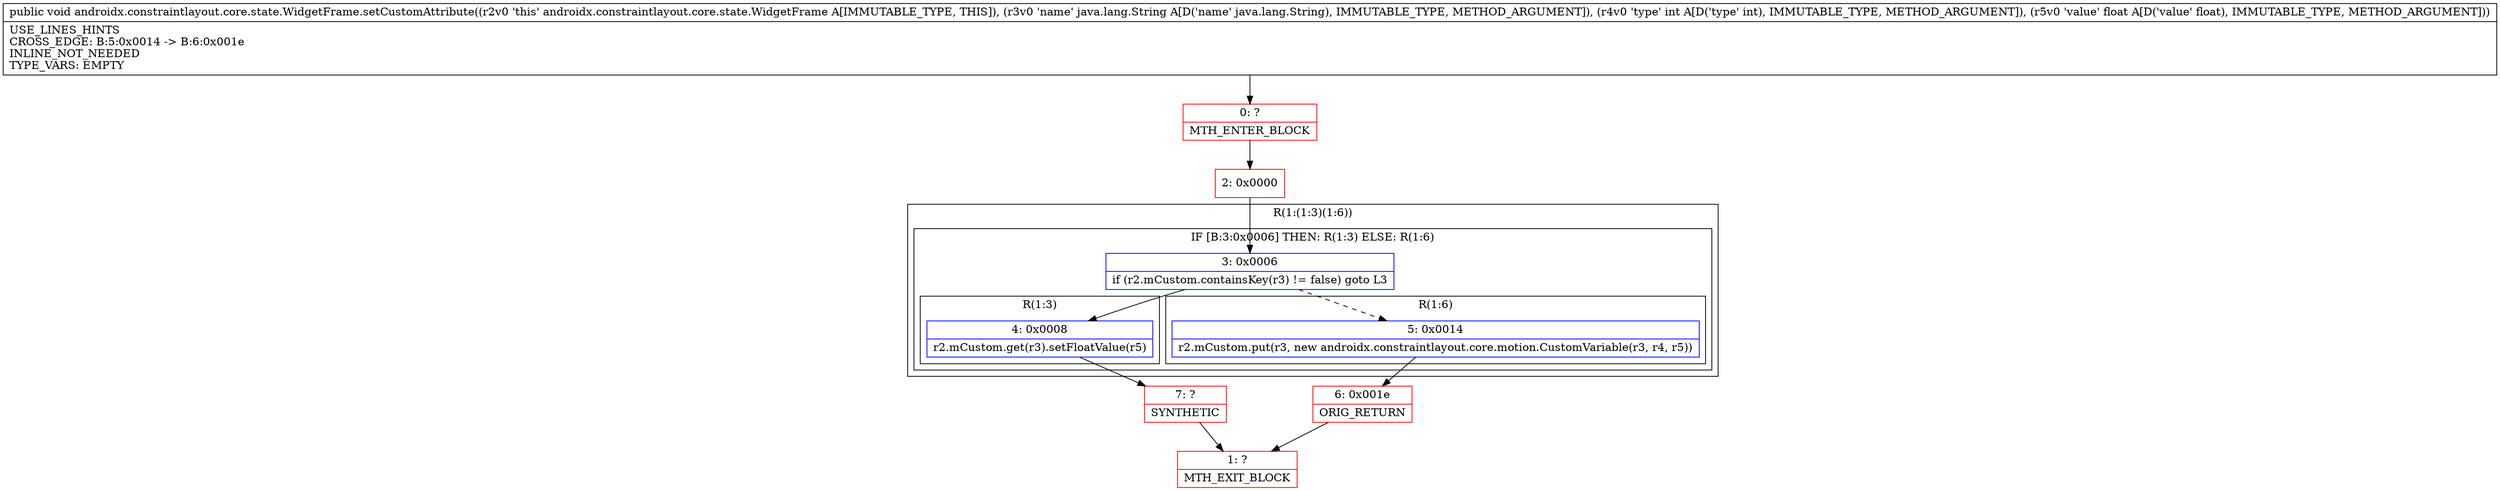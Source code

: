 digraph "CFG forandroidx.constraintlayout.core.state.WidgetFrame.setCustomAttribute(Ljava\/lang\/String;IF)V" {
subgraph cluster_Region_1189873079 {
label = "R(1:(1:3)(1:6))";
node [shape=record,color=blue];
subgraph cluster_IfRegion_1880518254 {
label = "IF [B:3:0x0006] THEN: R(1:3) ELSE: R(1:6)";
node [shape=record,color=blue];
Node_3 [shape=record,label="{3\:\ 0x0006|if (r2.mCustom.containsKey(r3) != false) goto L3\l}"];
subgraph cluster_Region_906139819 {
label = "R(1:3)";
node [shape=record,color=blue];
Node_4 [shape=record,label="{4\:\ 0x0008|r2.mCustom.get(r3).setFloatValue(r5)\l}"];
}
subgraph cluster_Region_1096464153 {
label = "R(1:6)";
node [shape=record,color=blue];
Node_5 [shape=record,label="{5\:\ 0x0014|r2.mCustom.put(r3, new androidx.constraintlayout.core.motion.CustomVariable(r3, r4, r5))\l}"];
}
}
}
Node_0 [shape=record,color=red,label="{0\:\ ?|MTH_ENTER_BLOCK\l}"];
Node_2 [shape=record,color=red,label="{2\:\ 0x0000}"];
Node_7 [shape=record,color=red,label="{7\:\ ?|SYNTHETIC\l}"];
Node_1 [shape=record,color=red,label="{1\:\ ?|MTH_EXIT_BLOCK\l}"];
Node_6 [shape=record,color=red,label="{6\:\ 0x001e|ORIG_RETURN\l}"];
MethodNode[shape=record,label="{public void androidx.constraintlayout.core.state.WidgetFrame.setCustomAttribute((r2v0 'this' androidx.constraintlayout.core.state.WidgetFrame A[IMMUTABLE_TYPE, THIS]), (r3v0 'name' java.lang.String A[D('name' java.lang.String), IMMUTABLE_TYPE, METHOD_ARGUMENT]), (r4v0 'type' int A[D('type' int), IMMUTABLE_TYPE, METHOD_ARGUMENT]), (r5v0 'value' float A[D('value' float), IMMUTABLE_TYPE, METHOD_ARGUMENT]))  | USE_LINES_HINTS\lCROSS_EDGE: B:5:0x0014 \-\> B:6:0x001e\lINLINE_NOT_NEEDED\lTYPE_VARS: EMPTY\l}"];
MethodNode -> Node_0;Node_3 -> Node_4;
Node_3 -> Node_5[style=dashed];
Node_4 -> Node_7;
Node_5 -> Node_6;
Node_0 -> Node_2;
Node_2 -> Node_3;
Node_7 -> Node_1;
Node_6 -> Node_1;
}

